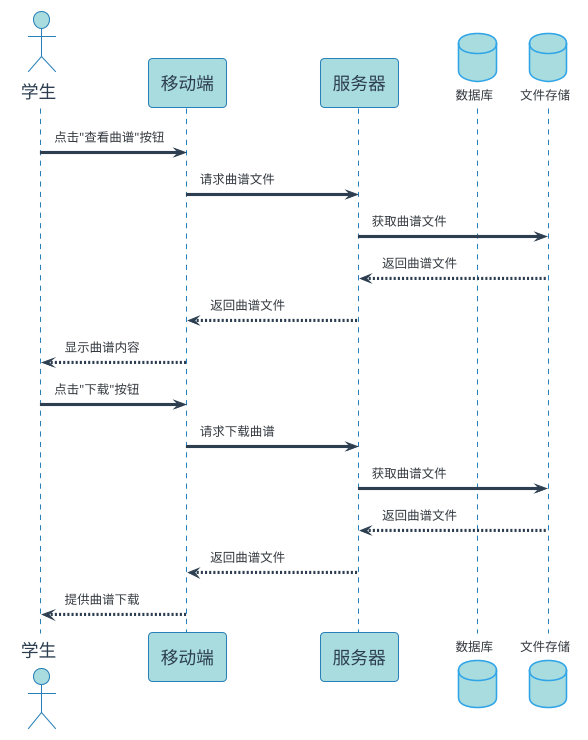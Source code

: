 @startuml
!theme cerulean
skinparam backgroundColor #FFFFFF
skinparam sequence {
    ArrowColor #2C3E50
    ActorBorderColor #2980B9
    LifeLineBorderColor #2980B9
    LifeLineBackgroundColor #A9DCDF
    
    ParticipantBorderColor #2980B9
    ParticipantBackgroundColor #A9DCDF
    ParticipantFontName 微软雅黑
    ParticipantFontSize 17
    ParticipantFontColor #2C3E50
    
    ActorBackgroundColor #A9DCDF
    ActorFontColor #2C3E50
    ActorFontSize 17
    ActorFontName 微软雅黑
}

actor 学生 as Student
participant "移动端" as Mobile #A9DCDF
participant "服务器" as Server #A9DCDF
database "数据库" as DB #A9DCDF
database "文件存储" as Storage #A9DCDF

Student -> Mobile: 点击"查看曲谱"按钮
Mobile -> Server: 请求曲谱文件
Server -> Storage: 获取曲谱文件
Storage --> Server: 返回曲谱文件
Server --> Mobile: 返回曲谱文件
Mobile --> Student: 显示曲谱内容

Student -> Mobile: 点击"下载"按钮
Mobile -> Server: 请求下载曲谱
Server -> Storage: 获取曲谱文件
Storage --> Server: 返回曲谱文件
Server --> Mobile: 返回曲谱文件
Mobile --> Student: 提供曲谱下载

@enduml 